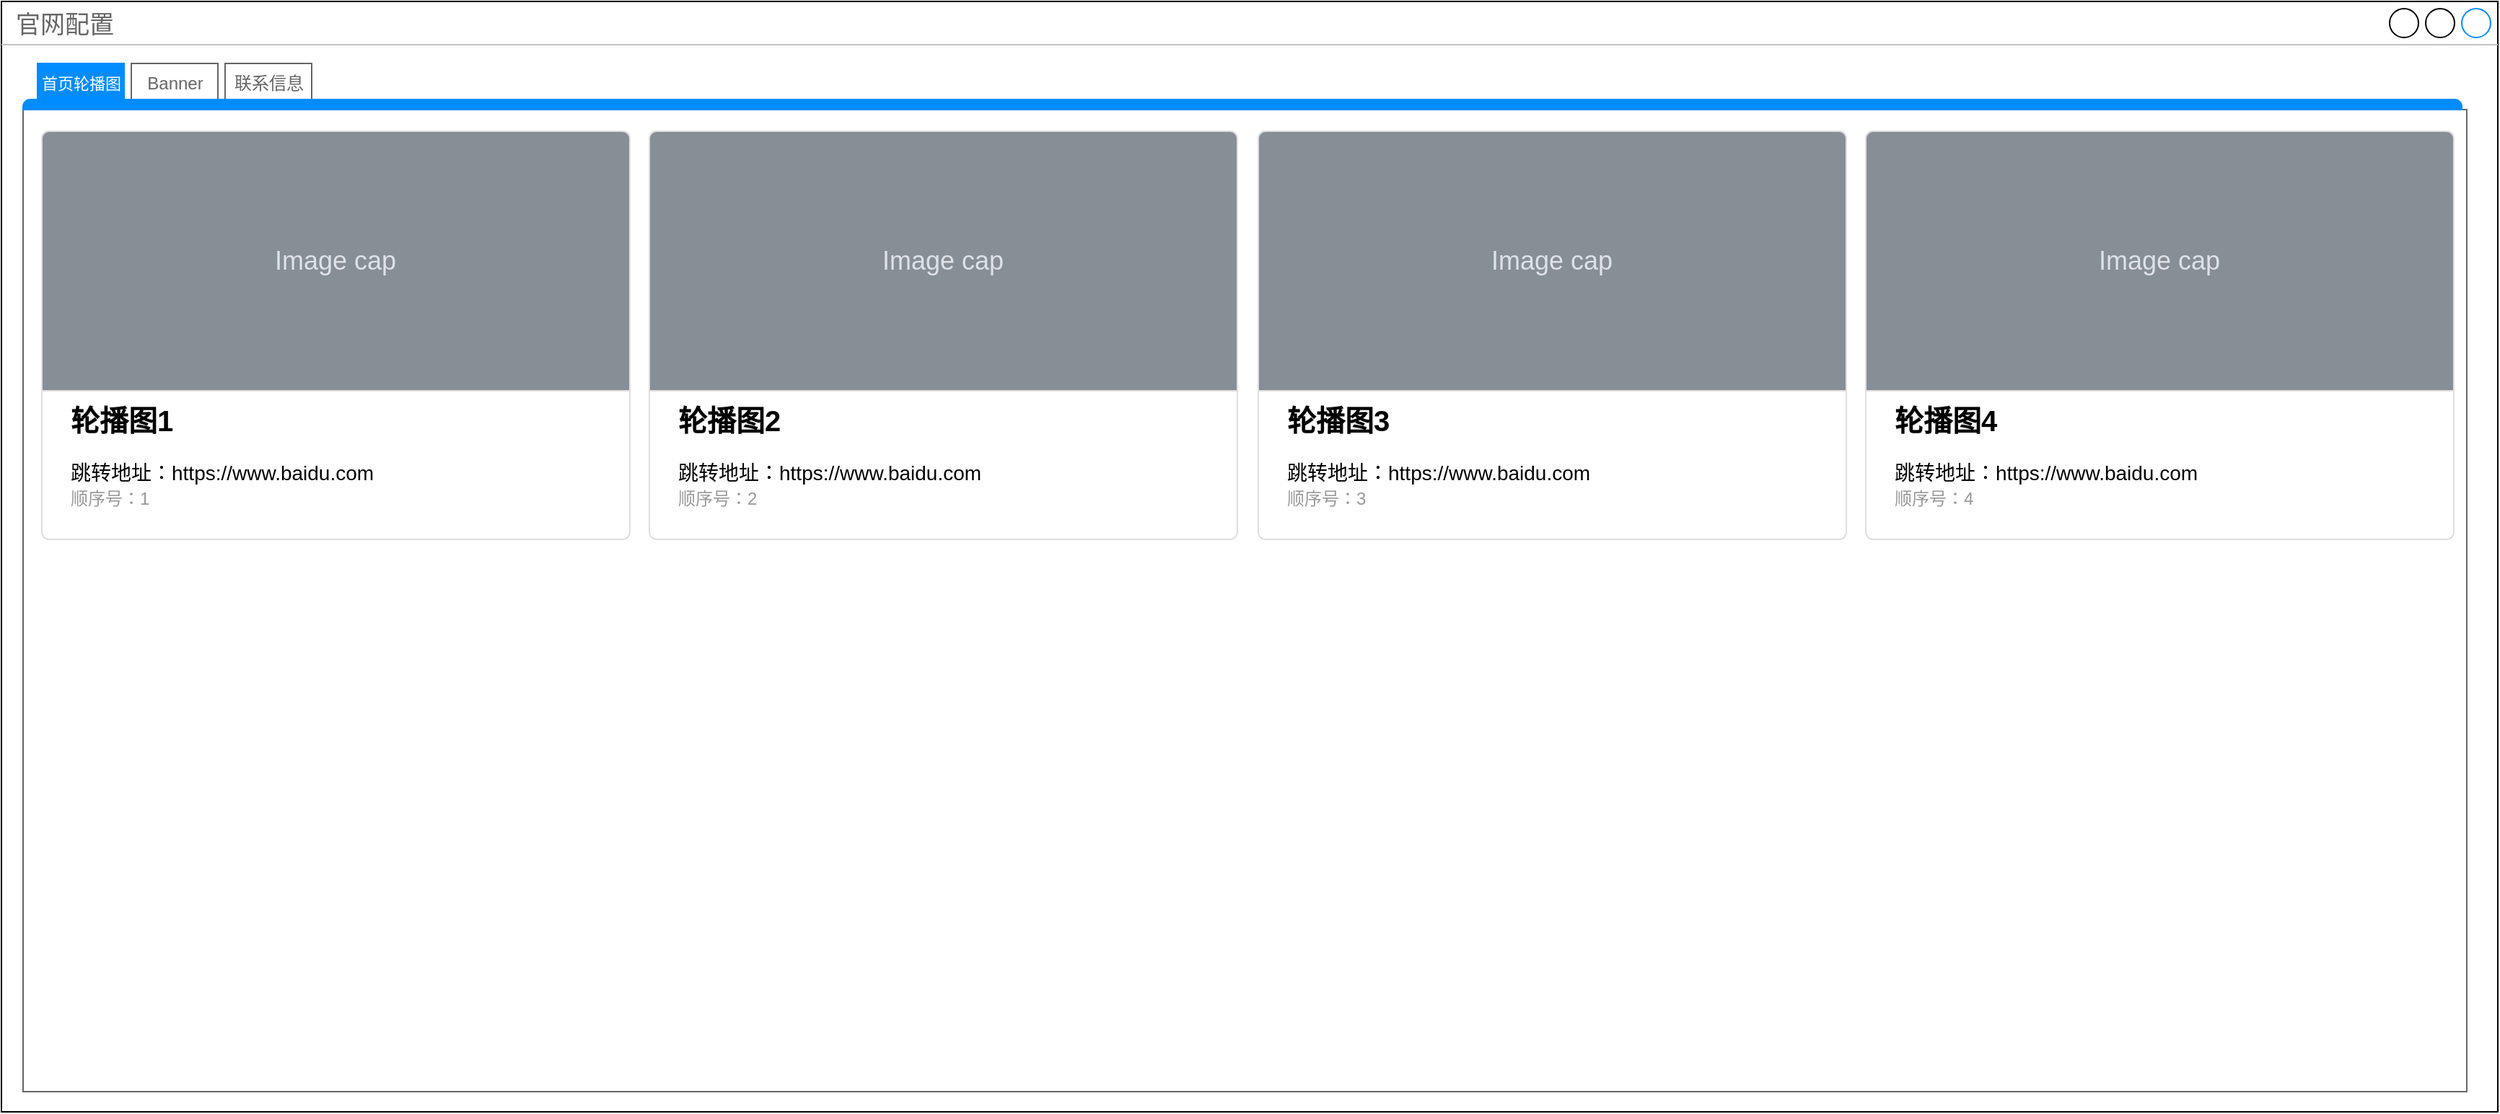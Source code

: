 <mxfile version="18.0.6" type="github">
  <diagram id="XwgRGIicNyqhrtsjOUds" name="第 1 页">
    <mxGraphModel dx="2385" dy="1337" grid="1" gridSize="10" guides="1" tooltips="1" connect="1" arrows="1" fold="1" page="1" pageScale="1" pageWidth="827" pageHeight="1169" math="0" shadow="0">
      <root>
        <mxCell id="0" />
        <mxCell id="1" parent="0" />
        <mxCell id="ZJW29T7Bj-m1sILbZo8B-29" value="官网配置" style="strokeWidth=1;shadow=0;dashed=0;align=center;html=1;shape=mxgraph.mockup.containers.window;align=left;verticalAlign=top;spacingLeft=8;strokeColor2=#008cff;strokeColor3=#c4c4c4;fontColor=#666666;mainText=;fontSize=17;labelBackgroundColor=none;" vertex="1" parent="1">
          <mxGeometry x="100" y="110" width="1730" height="770" as="geometry" />
        </mxCell>
        <mxCell id="ZJW29T7Bj-m1sILbZo8B-30" value="" style="strokeWidth=1;shadow=0;dashed=0;align=center;html=1;shape=mxgraph.mockup.containers.marginRect2;rectMarginTop=32;strokeColor=#666666;gradientColor=none;" vertex="1" parent="1">
          <mxGeometry x="115" y="153" width="1693.47" height="713" as="geometry" />
        </mxCell>
        <mxCell id="ZJW29T7Bj-m1sILbZo8B-31" value="&lt;font style=&quot;font-size: 11px;&quot;&gt;首页轮播图&lt;/font&gt;" style="strokeColor=#008cff;fillColor=#008cff;gradientColor=inherit;strokeWidth=1;shadow=0;dashed=0;align=center;html=1;shape=mxgraph.mockup.containers.rrect;rSize=0;fontSize=17;fontColor=#ffffff;gradientColor=none;" vertex="1" parent="ZJW29T7Bj-m1sILbZo8B-30">
          <mxGeometry width="60" height="25" relative="1" as="geometry">
            <mxPoint x="10" as="offset" />
          </mxGeometry>
        </mxCell>
        <mxCell id="ZJW29T7Bj-m1sILbZo8B-32" value="&lt;font style=&quot;font-size: 12px;&quot;&gt;Banner&lt;/font&gt;" style="strokeWidth=1;shadow=0;dashed=0;align=center;html=1;shape=mxgraph.mockup.containers.rrect;rSize=0;fontSize=17;fontColor=#666666;strokeColor=inherit;fillColor=inherit;gradientColor=none;" vertex="1" parent="ZJW29T7Bj-m1sILbZo8B-30">
          <mxGeometry width="60" height="25" relative="1" as="geometry">
            <mxPoint x="75" as="offset" />
          </mxGeometry>
        </mxCell>
        <mxCell id="ZJW29T7Bj-m1sILbZo8B-33" value="&lt;font style=&quot;font-size: 12px;&quot;&gt;联系信息&lt;/font&gt;" style="strokeColor=inherit;fillColor=inherit;gradientColor=inherit;strokeWidth=1;shadow=0;dashed=0;align=center;html=1;shape=mxgraph.mockup.containers.rrect;rSize=0;fontSize=17;fontColor=#666666;gradientColor=none;" vertex="1" parent="ZJW29T7Bj-m1sILbZo8B-30">
          <mxGeometry width="60" height="25" relative="1" as="geometry">
            <mxPoint x="140" as="offset" />
          </mxGeometry>
        </mxCell>
        <mxCell id="ZJW29T7Bj-m1sILbZo8B-34" value="" style="strokeWidth=1;shadow=0;dashed=0;align=center;html=1;shape=mxgraph.mockup.containers.topButton;rSize=5;strokeColor=#008cff;fillColor=#008cff;gradientColor=none;resizeWidth=1;movable=0;deletable=1;" vertex="1" parent="ZJW29T7Bj-m1sILbZo8B-30">
          <mxGeometry width="1690" height="7" relative="1" as="geometry">
            <mxPoint y="25" as="offset" />
          </mxGeometry>
        </mxCell>
        <mxCell id="ZJW29T7Bj-m1sILbZo8B-35" value="&lt;b&gt;&lt;font style=&quot;font-size: 20px&quot;&gt;轮播图1&lt;/font&gt;&lt;/b&gt;&lt;br&gt;&lt;br&gt;跳转地址：https://www.baidu.com&lt;br&gt;&lt;font color=&quot;#999999&quot;&gt;&lt;span style=&quot;font-size: 12px;&quot;&gt;顺序号：1&lt;/span&gt;&lt;/font&gt;" style="html=1;shadow=0;dashed=0;shape=mxgraph.bootstrap.rrect;rSize=5;strokeColor=#DFDFDF;html=1;whiteSpace=wrap;fillColor=#ffffff;fontColor=#000000;verticalAlign=bottom;align=left;spacing=20;fontSize=14;" vertex="1" parent="ZJW29T7Bj-m1sILbZo8B-30">
          <mxGeometry x="13" y="47" width="407.47" height="283" as="geometry" />
        </mxCell>
        <mxCell id="ZJW29T7Bj-m1sILbZo8B-36" value="&lt;span style=&quot;&quot;&gt;Image cap&lt;/span&gt;" style="html=1;shadow=0;dashed=0;shape=mxgraph.bootstrap.topButton;rSize=5;perimeter=none;whiteSpace=wrap;fillColor=#868E96;strokeColor=#DFDFDF;fontColor=#DEE2E6;resizeWidth=1;fontSize=18;" vertex="1" parent="ZJW29T7Bj-m1sILbZo8B-35">
          <mxGeometry width="407.47" height="180" relative="1" as="geometry" />
        </mxCell>
        <mxCell id="ZJW29T7Bj-m1sILbZo8B-47" value="&lt;b&gt;&lt;font style=&quot;font-size: 20px&quot;&gt;轮播图2&lt;/font&gt;&lt;/b&gt;&lt;br&gt;&lt;br&gt;跳转地址：https://www.baidu.com&lt;br&gt;&lt;font color=&quot;#999999&quot;&gt;&lt;span style=&quot;font-size: 12px;&quot;&gt;顺序号：2&lt;/span&gt;&lt;/font&gt;" style="html=1;shadow=0;dashed=0;shape=mxgraph.bootstrap.rrect;rSize=5;strokeColor=#DFDFDF;html=1;whiteSpace=wrap;fillColor=#ffffff;fontColor=#000000;verticalAlign=bottom;align=left;spacing=20;fontSize=14;" vertex="1" parent="ZJW29T7Bj-m1sILbZo8B-30">
          <mxGeometry x="434" y="47" width="407.47" height="283" as="geometry" />
        </mxCell>
        <mxCell id="ZJW29T7Bj-m1sILbZo8B-48" value="&lt;span style=&quot;&quot;&gt;Image cap&lt;/span&gt;" style="html=1;shadow=0;dashed=0;shape=mxgraph.bootstrap.topButton;rSize=5;perimeter=none;whiteSpace=wrap;fillColor=#868E96;strokeColor=#DFDFDF;fontColor=#DEE2E6;resizeWidth=1;fontSize=18;" vertex="1" parent="ZJW29T7Bj-m1sILbZo8B-47">
          <mxGeometry width="407.47" height="180" relative="1" as="geometry" />
        </mxCell>
        <mxCell id="ZJW29T7Bj-m1sILbZo8B-51" value="&lt;b&gt;&lt;font style=&quot;font-size: 20px&quot;&gt;轮播图3&lt;/font&gt;&lt;/b&gt;&lt;br&gt;&lt;br&gt;跳转地址：https://www.baidu.com&lt;br&gt;&lt;font color=&quot;#999999&quot;&gt;&lt;span style=&quot;font-size: 12px;&quot;&gt;顺序号：3&lt;/span&gt;&lt;/font&gt;" style="html=1;shadow=0;dashed=0;shape=mxgraph.bootstrap.rrect;rSize=5;strokeColor=#DFDFDF;html=1;whiteSpace=wrap;fillColor=#ffffff;fontColor=#000000;verticalAlign=bottom;align=left;spacing=20;fontSize=14;" vertex="1" parent="ZJW29T7Bj-m1sILbZo8B-30">
          <mxGeometry x="856" y="47" width="407.47" height="283" as="geometry" />
        </mxCell>
        <mxCell id="ZJW29T7Bj-m1sILbZo8B-52" value="&lt;span style=&quot;&quot;&gt;Image cap&lt;/span&gt;" style="html=1;shadow=0;dashed=0;shape=mxgraph.bootstrap.topButton;rSize=5;perimeter=none;whiteSpace=wrap;fillColor=#868E96;strokeColor=#DFDFDF;fontColor=#DEE2E6;resizeWidth=1;fontSize=18;" vertex="1" parent="ZJW29T7Bj-m1sILbZo8B-51">
          <mxGeometry width="407.47" height="180" relative="1" as="geometry" />
        </mxCell>
        <mxCell id="ZJW29T7Bj-m1sILbZo8B-53" value="&lt;b&gt;&lt;font style=&quot;font-size: 20px&quot;&gt;轮播图4&lt;/font&gt;&lt;/b&gt;&lt;br&gt;&lt;br&gt;跳转地址：https://www.baidu.com&lt;br&gt;&lt;font color=&quot;#999999&quot;&gt;&lt;span style=&quot;font-size: 12px;&quot;&gt;顺序号：4&lt;/span&gt;&lt;/font&gt;" style="html=1;shadow=0;dashed=0;shape=mxgraph.bootstrap.rrect;rSize=5;strokeColor=#DFDFDF;html=1;whiteSpace=wrap;fillColor=#ffffff;fontColor=#000000;verticalAlign=bottom;align=left;spacing=20;fontSize=14;" vertex="1" parent="ZJW29T7Bj-m1sILbZo8B-30">
          <mxGeometry x="1277" y="47" width="407.47" height="283" as="geometry" />
        </mxCell>
        <mxCell id="ZJW29T7Bj-m1sILbZo8B-54" value="&lt;span style=&quot;&quot;&gt;Image cap&lt;/span&gt;" style="html=1;shadow=0;dashed=0;shape=mxgraph.bootstrap.topButton;rSize=5;perimeter=none;whiteSpace=wrap;fillColor=#868E96;strokeColor=#DFDFDF;fontColor=#DEE2E6;resizeWidth=1;fontSize=18;" vertex="1" parent="ZJW29T7Bj-m1sILbZo8B-53">
          <mxGeometry width="407.47" height="180" relative="1" as="geometry" />
        </mxCell>
      </root>
    </mxGraphModel>
  </diagram>
</mxfile>
